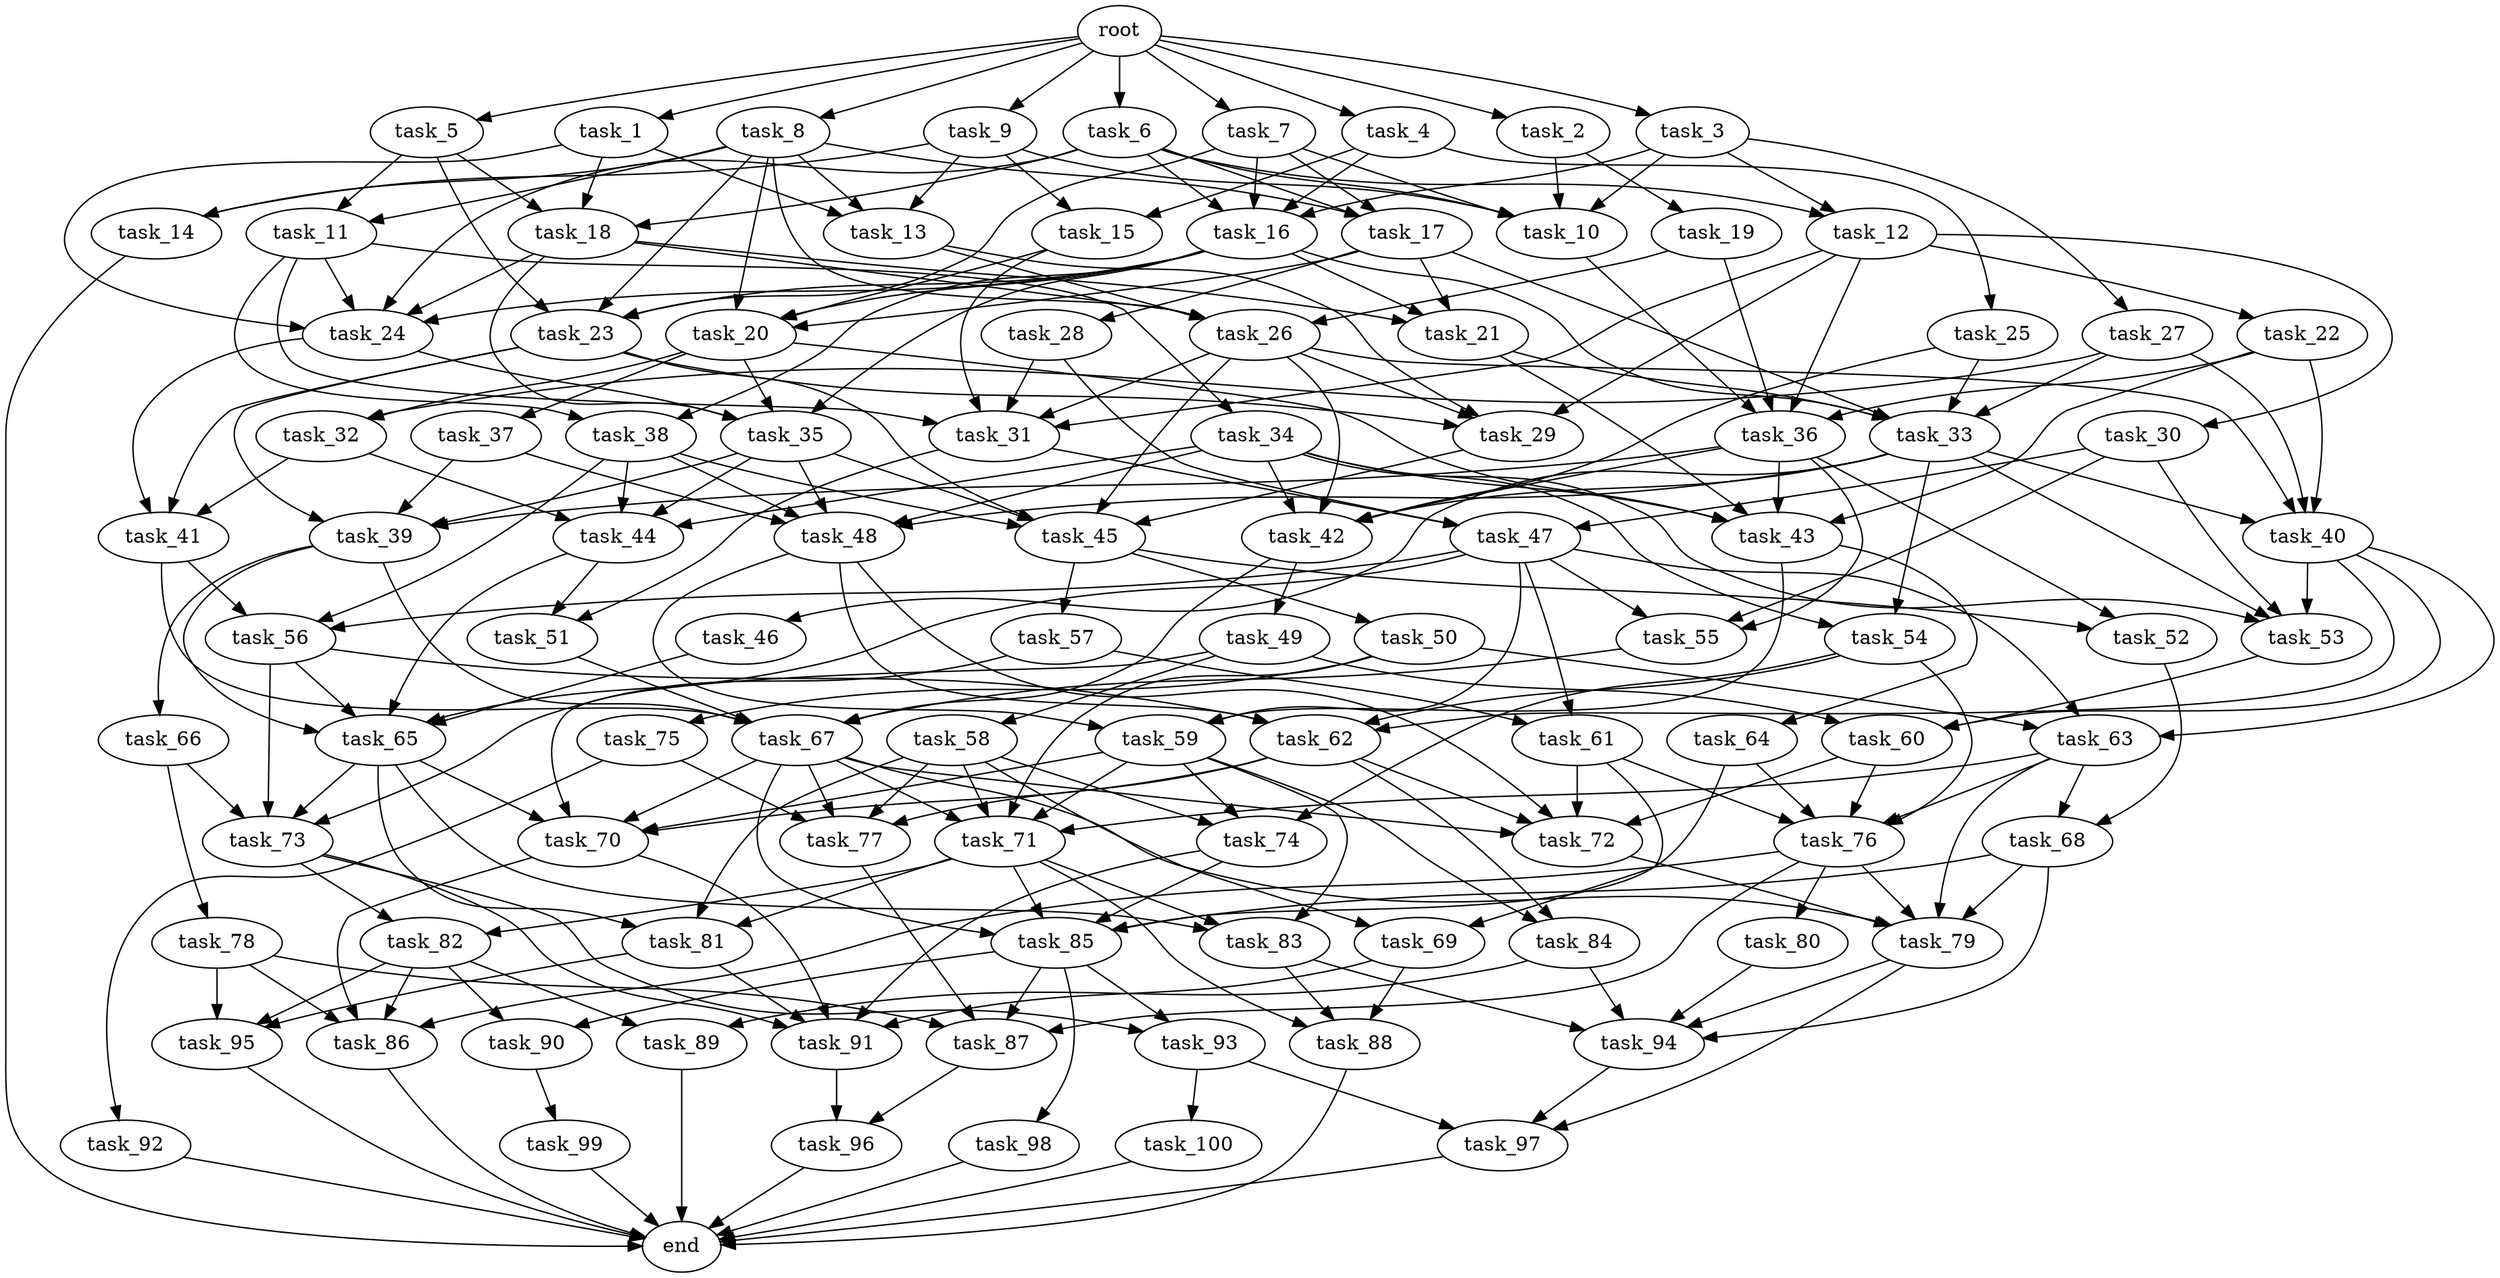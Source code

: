digraph G {
  task_75 [size="1.182397e+11"];
  task_100 [size="2.675855e+11"];
  task_92 [size="3.212380e+11"];
  task_19 [size="8.977040e+11"];
  task_68 [size="3.751702e+11"];
  task_71 [size="9.496321e+11"];
  task_60 [size="3.293197e+10"];
  task_73 [size="5.101205e+11"];
  task_50 [size="3.042701e+11"];
  task_31 [size="7.590664e+11"];
  task_10 [size="5.035278e+10"];
  task_49 [size="4.703276e+11"];
  task_88 [size="9.749584e+11"];
  task_12 [size="7.994582e+11"];
  task_79 [size="5.729298e+11"];
  task_37 [size="6.589171e+11"];
  task_61 [size="2.663066e+10"];
  task_42 [size="5.084010e+11"];
  task_51 [size="1.485446e+11"];
  root [size="0.000000e+00"];
  task_56 [size="3.778012e+11"];
  task_95 [size="9.347308e+11"];
  task_22 [size="3.637441e+11"];
  task_32 [size="1.951122e+11"];
  task_25 [size="1.842787e+11"];
  task_99 [size="6.847853e+11"];
  task_96 [size="1.150740e+11"];
  task_36 [size="6.652925e+11"];
  task_16 [size="4.527513e+11"];
  task_33 [size="6.038380e+11"];
  task_27 [size="6.602530e+11"];
  task_89 [size="8.345189e+11"];
  end [size="0.000000e+00"];
  task_7 [size="4.996306e+11"];
  task_26 [size="1.189980e+09"];
  task_87 [size="6.501666e+11"];
  task_2 [size="5.165631e+11"];
  task_21 [size="4.925125e+11"];
  task_28 [size="3.475654e+10"];
  task_69 [size="9.978166e+11"];
  task_13 [size="1.095883e+11"];
  task_48 [size="2.357786e+11"];
  task_55 [size="3.416589e+10"];
  task_81 [size="6.956684e+10"];
  task_11 [size="6.115832e+11"];
  task_5 [size="3.956550e+11"];
  task_62 [size="3.200966e+11"];
  task_93 [size="3.005504e+11"];
  task_54 [size="4.300675e+11"];
  task_52 [size="1.286827e+11"];
  task_29 [size="7.987131e+11"];
  task_85 [size="7.741280e+11"];
  task_44 [size="9.971456e+11"];
  task_8 [size="7.038931e+11"];
  task_38 [size="2.181828e+11"];
  task_9 [size="2.295004e+11"];
  task_63 [size="8.654048e+11"];
  task_65 [size="7.405065e+11"];
  task_59 [size="6.127732e+11"];
  task_34 [size="8.208263e+11"];
  task_20 [size="1.175079e+11"];
  task_1 [size="4.087056e+11"];
  task_23 [size="7.623717e+11"];
  task_6 [size="6.872922e+11"];
  task_74 [size="4.953171e+11"];
  task_97 [size="5.098942e+11"];
  task_57 [size="2.635986e+11"];
  task_67 [size="1.923373e+11"];
  task_64 [size="9.582786e+11"];
  task_66 [size="9.539146e+11"];
  task_45 [size="8.730429e+11"];
  task_82 [size="8.945275e+11"];
  task_86 [size="4.655868e+11"];
  task_40 [size="7.455617e+11"];
  task_84 [size="4.010583e+11"];
  task_17 [size="3.382940e+11"];
  task_15 [size="1.195983e+11"];
  task_43 [size="7.810679e+11"];
  task_53 [size="3.545087e+11"];
  task_4 [size="3.306154e+10"];
  task_76 [size="8.444924e+11"];
  task_77 [size="8.332411e+11"];
  task_30 [size="7.848009e+10"];
  task_72 [size="5.655204e+11"];
  task_94 [size="4.211597e+11"];
  task_80 [size="6.242876e+11"];
  task_46 [size="7.420204e+11"];
  task_90 [size="8.884290e+11"];
  task_39 [size="2.850974e+11"];
  task_14 [size="3.970983e+11"];
  task_18 [size="6.428309e+11"];
  task_3 [size="8.684214e+11"];
  task_24 [size="2.315885e+11"];
  task_98 [size="9.075344e+11"];
  task_35 [size="6.188349e+11"];
  task_58 [size="5.567802e+11"];
  task_78 [size="4.350726e+11"];
  task_47 [size="4.210957e+11"];
  task_83 [size="2.295229e+11"];
  task_70 [size="7.771937e+11"];
  task_91 [size="4.947470e+11"];
  task_41 [size="5.166823e+11"];

  task_75 -> task_77 [size="2.083103e+08"];
  task_75 -> task_92 [size="3.212380e+08"];
  task_100 -> end [size="1.000000e-12"];
  task_92 -> end [size="1.000000e-12"];
  task_19 -> task_36 [size="1.663231e+08"];
  task_19 -> task_26 [size="2.974950e+05"];
  task_68 -> task_94 [size="8.423195e+07"];
  task_68 -> task_79 [size="1.145860e+08"];
  task_68 -> task_85 [size="1.548256e+08"];
  task_71 -> task_88 [size="3.249861e+08"];
  task_71 -> task_81 [size="2.318895e+07"];
  task_71 -> task_83 [size="7.650763e+07"];
  task_71 -> task_82 [size="4.472638e+08"];
  task_71 -> task_85 [size="1.548256e+08"];
  task_60 -> task_72 [size="1.131041e+08"];
  task_60 -> task_76 [size="1.688985e+08"];
  task_73 -> task_91 [size="9.894940e+07"];
  task_73 -> task_82 [size="4.472638e+08"];
  task_73 -> task_93 [size="1.502752e+08"];
  task_50 -> task_75 [size="1.182397e+08"];
  task_50 -> task_71 [size="1.899264e+08"];
  task_50 -> task_63 [size="2.884683e+08"];
  task_31 -> task_47 [size="1.403652e+08"];
  task_31 -> task_51 [size="7.427228e+07"];
  task_10 -> task_36 [size="1.663231e+08"];
  task_49 -> task_70 [size="1.554387e+08"];
  task_49 -> task_58 [size="5.567802e+08"];
  task_49 -> task_60 [size="1.097732e+07"];
  task_88 -> end [size="1.000000e-12"];
  task_12 -> task_31 [size="1.518133e+08"];
  task_12 -> task_22 [size="3.637441e+08"];
  task_12 -> task_30 [size="7.848009e+07"];
  task_12 -> task_29 [size="1.996783e+08"];
  task_12 -> task_36 [size="1.663231e+08"];
  task_79 -> task_94 [size="8.423195e+07"];
  task_79 -> task_97 [size="1.699647e+08"];
  task_37 -> task_48 [size="4.715573e+07"];
  task_37 -> task_39 [size="7.127434e+07"];
  task_61 -> task_69 [size="4.989083e+08"];
  task_61 -> task_72 [size="1.131041e+08"];
  task_61 -> task_76 [size="1.688985e+08"];
  task_42 -> task_49 [size="4.703276e+08"];
  task_42 -> task_67 [size="3.846747e+07"];
  task_51 -> task_67 [size="3.846747e+07"];
  root -> task_4 [size="1.000000e-12"];
  root -> task_7 [size="1.000000e-12"];
  root -> task_9 [size="1.000000e-12"];
  root -> task_1 [size="1.000000e-12"];
  root -> task_5 [size="1.000000e-12"];
  root -> task_2 [size="1.000000e-12"];
  root -> task_3 [size="1.000000e-12"];
  root -> task_6 [size="1.000000e-12"];
  root -> task_8 [size="1.000000e-12"];
  task_56 -> task_73 [size="1.275301e+08"];
  task_56 -> task_65 [size="1.481013e+08"];
  task_56 -> task_62 [size="8.002415e+07"];
  task_95 -> end [size="1.000000e-12"];
  task_22 -> task_36 [size="1.663231e+08"];
  task_22 -> task_43 [size="1.562136e+08"];
  task_22 -> task_40 [size="1.863904e+08"];
  task_32 -> task_41 [size="1.722274e+08"];
  task_32 -> task_44 [size="2.492864e+08"];
  task_25 -> task_42 [size="1.016802e+08"];
  task_25 -> task_33 [size="1.207676e+08"];
  task_99 -> end [size="1.000000e-12"];
  task_96 -> end [size="1.000000e-12"];
  task_36 -> task_43 [size="1.562136e+08"];
  task_36 -> task_42 [size="1.016802e+08"];
  task_36 -> task_39 [size="7.127434e+07"];
  task_36 -> task_55 [size="1.138863e+07"];
  task_36 -> task_52 [size="6.434137e+07"];
  task_16 -> task_35 [size="1.547087e+08"];
  task_16 -> task_20 [size="2.937697e+07"];
  task_16 -> task_23 [size="1.905929e+08"];
  task_16 -> task_21 [size="1.641708e+08"];
  task_16 -> task_24 [size="4.631770e+07"];
  task_16 -> task_33 [size="1.207676e+08"];
  task_16 -> task_38 [size="1.090914e+08"];
  task_33 -> task_42 [size="1.016802e+08"];
  task_33 -> task_40 [size="1.863904e+08"];
  task_33 -> task_48 [size="4.715573e+07"];
  task_33 -> task_54 [size="2.150338e+08"];
  task_33 -> task_53 [size="8.862716e+07"];
  task_33 -> task_46 [size="7.420204e+08"];
  task_27 -> task_40 [size="1.863904e+08"];
  task_27 -> task_32 [size="9.755609e+07"];
  task_27 -> task_33 [size="1.207676e+08"];
  task_89 -> end [size="1.000000e-12"];
  task_7 -> task_17 [size="1.127647e+08"];
  task_7 -> task_16 [size="1.131878e+08"];
  task_7 -> task_23 [size="1.905929e+08"];
  task_7 -> task_10 [size="1.007056e+07"];
  task_26 -> task_31 [size="1.518133e+08"];
  task_26 -> task_45 [size="1.746086e+08"];
  task_26 -> task_42 [size="1.016802e+08"];
  task_26 -> task_40 [size="1.863904e+08"];
  task_26 -> task_29 [size="1.996783e+08"];
  task_87 -> task_96 [size="5.753699e+07"];
  task_2 -> task_19 [size="8.977040e+08"];
  task_2 -> task_10 [size="1.007056e+07"];
  task_21 -> task_43 [size="1.562136e+08"];
  task_21 -> task_33 [size="1.207676e+08"];
  task_28 -> task_31 [size="1.518133e+08"];
  task_28 -> task_47 [size="1.403652e+08"];
  task_69 -> task_91 [size="9.894940e+07"];
  task_69 -> task_88 [size="3.249861e+08"];
  task_13 -> task_26 [size="2.974950e+05"];
  task_13 -> task_29 [size="1.996783e+08"];
  task_48 -> task_72 [size="1.131041e+08"];
  task_48 -> task_59 [size="2.042577e+08"];
  task_48 -> task_62 [size="8.002415e+07"];
  task_55 -> task_67 [size="3.846747e+07"];
  task_81 -> task_91 [size="9.894940e+07"];
  task_81 -> task_95 [size="3.115769e+08"];
  task_11 -> task_31 [size="1.518133e+08"];
  task_11 -> task_24 [size="4.631770e+07"];
  task_11 -> task_34 [size="8.208263e+08"];
  task_11 -> task_38 [size="1.090914e+08"];
  task_5 -> task_11 [size="3.057916e+08"];
  task_5 -> task_23 [size="1.905929e+08"];
  task_5 -> task_18 [size="2.142770e+08"];
  task_62 -> task_72 [size="1.131041e+08"];
  task_62 -> task_70 [size="1.554387e+08"];
  task_62 -> task_77 [size="2.083103e+08"];
  task_62 -> task_84 [size="2.005291e+08"];
  task_93 -> task_97 [size="1.699647e+08"];
  task_93 -> task_100 [size="2.675855e+08"];
  task_54 -> task_76 [size="1.688985e+08"];
  task_54 -> task_62 [size="8.002415e+07"];
  task_54 -> task_74 [size="1.651057e+08"];
  task_52 -> task_68 [size="1.875851e+08"];
  task_29 -> task_45 [size="1.746086e+08"];
  task_85 -> task_98 [size="9.075344e+08"];
  task_85 -> task_90 [size="4.442145e+08"];
  task_85 -> task_87 [size="1.625416e+08"];
  task_85 -> task_93 [size="1.502752e+08"];
  task_44 -> task_51 [size="7.427228e+07"];
  task_44 -> task_65 [size="1.481013e+08"];
  task_8 -> task_13 [size="3.652944e+07"];
  task_8 -> task_20 [size="2.937697e+07"];
  task_8 -> task_11 [size="3.057916e+08"];
  task_8 -> task_23 [size="1.905929e+08"];
  task_8 -> task_26 [size="2.974950e+05"];
  task_8 -> task_17 [size="1.127647e+08"];
  task_8 -> task_14 [size="1.985492e+08"];
  task_38 -> task_45 [size="1.746086e+08"];
  task_38 -> task_48 [size="4.715573e+07"];
  task_38 -> task_44 [size="2.492864e+08"];
  task_38 -> task_56 [size="1.259337e+08"];
  task_9 -> task_13 [size="3.652944e+07"];
  task_9 -> task_15 [size="5.979914e+07"];
  task_9 -> task_14 [size="1.985492e+08"];
  task_9 -> task_10 [size="1.007056e+07"];
  task_63 -> task_68 [size="1.875851e+08"];
  task_63 -> task_76 [size="1.688985e+08"];
  task_63 -> task_71 [size="1.899264e+08"];
  task_63 -> task_79 [size="1.145860e+08"];
  task_65 -> task_70 [size="1.554387e+08"];
  task_65 -> task_81 [size="2.318895e+07"];
  task_65 -> task_83 [size="7.650763e+07"];
  task_65 -> task_73 [size="1.275301e+08"];
  task_59 -> task_70 [size="1.554387e+08"];
  task_59 -> task_71 [size="1.899264e+08"];
  task_59 -> task_83 [size="7.650763e+07"];
  task_59 -> task_74 [size="1.651057e+08"];
  task_59 -> task_84 [size="2.005291e+08"];
  task_34 -> task_42 [size="1.016802e+08"];
  task_34 -> task_48 [size="4.715573e+07"];
  task_34 -> task_54 [size="2.150338e+08"];
  task_34 -> task_44 [size="2.492864e+08"];
  task_34 -> task_53 [size="8.862716e+07"];
  task_34 -> task_43 [size="1.562136e+08"];
  task_20 -> task_37 [size="6.589171e+08"];
  task_20 -> task_43 [size="1.562136e+08"];
  task_20 -> task_32 [size="9.755609e+07"];
  task_20 -> task_35 [size="1.547087e+08"];
  task_1 -> task_13 [size="3.652944e+07"];
  task_1 -> task_18 [size="2.142770e+08"];
  task_1 -> task_24 [size="4.631770e+07"];
  task_23 -> task_45 [size="1.746086e+08"];
  task_23 -> task_41 [size="1.722274e+08"];
  task_23 -> task_39 [size="7.127434e+07"];
  task_23 -> task_29 [size="1.996783e+08"];
  task_6 -> task_18 [size="2.142770e+08"];
  task_6 -> task_16 [size="1.131878e+08"];
  task_6 -> task_10 [size="1.007056e+07"];
  task_6 -> task_17 [size="1.127647e+08"];
  task_6 -> task_12 [size="3.997291e+08"];
  task_6 -> task_24 [size="4.631770e+07"];
  task_74 -> task_91 [size="9.894940e+07"];
  task_74 -> task_85 [size="1.548256e+08"];
  task_97 -> end [size="1.000000e-12"];
  task_57 -> task_61 [size="1.331533e+07"];
  task_57 -> task_73 [size="1.275301e+08"];
  task_67 -> task_77 [size="2.083103e+08"];
  task_67 -> task_79 [size="1.145860e+08"];
  task_67 -> task_72 [size="1.131041e+08"];
  task_67 -> task_70 [size="1.554387e+08"];
  task_67 -> task_71 [size="1.899264e+08"];
  task_67 -> task_85 [size="1.548256e+08"];
  task_64 -> task_76 [size="1.688985e+08"];
  task_64 -> task_85 [size="1.548256e+08"];
  task_66 -> task_78 [size="4.350726e+08"];
  task_66 -> task_73 [size="1.275301e+08"];
  task_45 -> task_50 [size="3.042701e+08"];
  task_45 -> task_52 [size="6.434137e+07"];
  task_45 -> task_57 [size="2.635986e+08"];
  task_82 -> task_86 [size="1.163967e+08"];
  task_82 -> task_95 [size="3.115769e+08"];
  task_82 -> task_90 [size="4.442145e+08"];
  task_82 -> task_89 [size="4.172594e+08"];
  task_86 -> end [size="1.000000e-12"];
  task_40 -> task_53 [size="8.862716e+07"];
  task_40 -> task_60 [size="1.097732e+07"];
  task_40 -> task_63 [size="2.884683e+08"];
  task_40 -> task_62 [size="8.002415e+07"];
  task_84 -> task_94 [size="8.423195e+07"];
  task_84 -> task_89 [size="4.172594e+08"];
  task_17 -> task_21 [size="1.641708e+08"];
  task_17 -> task_28 [size="3.475654e+07"];
  task_17 -> task_20 [size="2.937697e+07"];
  task_17 -> task_33 [size="1.207676e+08"];
  task_15 -> task_31 [size="1.518133e+08"];
  task_15 -> task_20 [size="2.937697e+07"];
  task_43 -> task_59 [size="2.042577e+08"];
  task_43 -> task_64 [size="9.582786e+08"];
  task_53 -> task_60 [size="1.097732e+07"];
  task_4 -> task_25 [size="1.842787e+08"];
  task_4 -> task_15 [size="5.979914e+07"];
  task_4 -> task_16 [size="1.131878e+08"];
  task_76 -> task_80 [size="6.242876e+08"];
  task_76 -> task_86 [size="1.163967e+08"];
  task_76 -> task_79 [size="1.145860e+08"];
  task_76 -> task_87 [size="1.625416e+08"];
  task_77 -> task_87 [size="1.625416e+08"];
  task_30 -> task_47 [size="1.403652e+08"];
  task_30 -> task_53 [size="8.862716e+07"];
  task_30 -> task_55 [size="1.138863e+07"];
  task_72 -> task_79 [size="1.145860e+08"];
  task_94 -> task_97 [size="1.699647e+08"];
  task_80 -> task_94 [size="8.423195e+07"];
  task_46 -> task_65 [size="1.481013e+08"];
  task_90 -> task_99 [size="6.847853e+08"];
  task_39 -> task_66 [size="9.539146e+08"];
  task_39 -> task_65 [size="1.481013e+08"];
  task_39 -> task_67 [size="3.846747e+07"];
  task_14 -> end [size="1.000000e-12"];
  task_18 -> task_21 [size="1.641708e+08"];
  task_18 -> task_35 [size="1.547087e+08"];
  task_18 -> task_26 [size="2.974950e+05"];
  task_18 -> task_24 [size="4.631770e+07"];
  task_3 -> task_12 [size="3.997291e+08"];
  task_3 -> task_27 [size="6.602530e+08"];
  task_3 -> task_16 [size="1.131878e+08"];
  task_3 -> task_10 [size="1.007056e+07"];
  task_24 -> task_41 [size="1.722274e+08"];
  task_24 -> task_35 [size="1.547087e+08"];
  task_98 -> end [size="1.000000e-12"];
  task_35 -> task_45 [size="1.746086e+08"];
  task_35 -> task_48 [size="4.715573e+07"];
  task_35 -> task_39 [size="7.127434e+07"];
  task_35 -> task_44 [size="2.492864e+08"];
  task_58 -> task_69 [size="4.989083e+08"];
  task_58 -> task_77 [size="2.083103e+08"];
  task_58 -> task_81 [size="2.318895e+07"];
  task_58 -> task_71 [size="1.899264e+08"];
  task_58 -> task_74 [size="1.651057e+08"];
  task_78 -> task_86 [size="1.163967e+08"];
  task_78 -> task_95 [size="3.115769e+08"];
  task_78 -> task_87 [size="1.625416e+08"];
  task_47 -> task_61 [size="1.331533e+07"];
  task_47 -> task_63 [size="2.884683e+08"];
  task_47 -> task_65 [size="1.481013e+08"];
  task_47 -> task_56 [size="1.259337e+08"];
  task_47 -> task_55 [size="1.138863e+07"];
  task_47 -> task_59 [size="2.042577e+08"];
  task_83 -> task_88 [size="3.249861e+08"];
  task_83 -> task_94 [size="8.423195e+07"];
  task_70 -> task_91 [size="9.894940e+07"];
  task_70 -> task_86 [size="1.163967e+08"];
  task_91 -> task_96 [size="5.753699e+07"];
  task_41 -> task_56 [size="1.259337e+08"];
  task_41 -> task_67 [size="3.846747e+07"];
}
